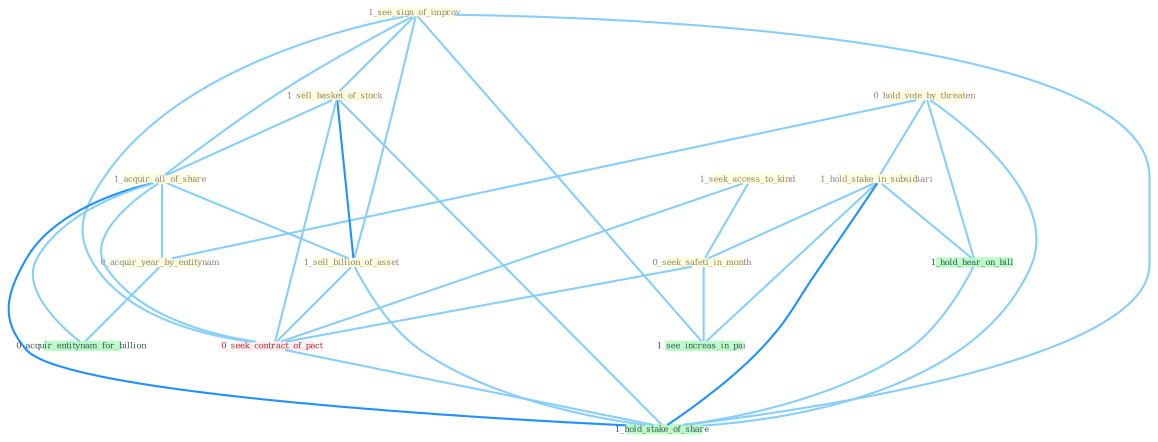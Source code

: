 Graph G{ 
    node
    [shape=polygon,style=filled,width=.5,height=.06,color="#BDFCC9",fixedsize=true,fontsize=4,
    fontcolor="#2f4f4f"];
    {node
    [color="#ffffe0", fontcolor="#8b7d6b"] "1_see_sign_of_improv " "0_hold_vote_by_threaten " "1_hold_stake_in_subsidiari " "1_seek_access_to_kind " "1_sell_basket_of_stock " "0_seek_safeti_in_month " "1_acquir_all_of_share " "1_sell_billion_of_asset " "0_acquir_year_by_entitynam "}
{node [color="#fff0f5", fontcolor="#b22222"] "0_seek_contract_of_pact "}
edge [color="#B0E2FF"];

	"1_see_sign_of_improv " -- "1_sell_basket_of_stock " [w="1", color="#87cefa" ];
	"1_see_sign_of_improv " -- "1_acquir_all_of_share " [w="1", color="#87cefa" ];
	"1_see_sign_of_improv " -- "1_sell_billion_of_asset " [w="1", color="#87cefa" ];
	"1_see_sign_of_improv " -- "0_seek_contract_of_pact " [w="1", color="#87cefa" ];
	"1_see_sign_of_improv " -- "1_see_increas_in_pai " [w="1", color="#87cefa" ];
	"1_see_sign_of_improv " -- "1_hold_stake_of_share " [w="1", color="#87cefa" ];
	"0_hold_vote_by_threaten " -- "1_hold_stake_in_subsidiari " [w="1", color="#87cefa" ];
	"0_hold_vote_by_threaten " -- "0_acquir_year_by_entitynam " [w="1", color="#87cefa" ];
	"0_hold_vote_by_threaten " -- "1_hold_hear_on_bill " [w="1", color="#87cefa" ];
	"0_hold_vote_by_threaten " -- "1_hold_stake_of_share " [w="1", color="#87cefa" ];
	"1_hold_stake_in_subsidiari " -- "0_seek_safeti_in_month " [w="1", color="#87cefa" ];
	"1_hold_stake_in_subsidiari " -- "1_see_increas_in_pai " [w="1", color="#87cefa" ];
	"1_hold_stake_in_subsidiari " -- "1_hold_hear_on_bill " [w="1", color="#87cefa" ];
	"1_hold_stake_in_subsidiari " -- "1_hold_stake_of_share " [w="2", color="#1e90ff" , len=0.8];
	"1_seek_access_to_kind " -- "0_seek_safeti_in_month " [w="1", color="#87cefa" ];
	"1_seek_access_to_kind " -- "0_seek_contract_of_pact " [w="1", color="#87cefa" ];
	"1_sell_basket_of_stock " -- "1_acquir_all_of_share " [w="1", color="#87cefa" ];
	"1_sell_basket_of_stock " -- "1_sell_billion_of_asset " [w="2", color="#1e90ff" , len=0.8];
	"1_sell_basket_of_stock " -- "0_seek_contract_of_pact " [w="1", color="#87cefa" ];
	"1_sell_basket_of_stock " -- "1_hold_stake_of_share " [w="1", color="#87cefa" ];
	"0_seek_safeti_in_month " -- "0_seek_contract_of_pact " [w="1", color="#87cefa" ];
	"0_seek_safeti_in_month " -- "1_see_increas_in_pai " [w="1", color="#87cefa" ];
	"1_acquir_all_of_share " -- "1_sell_billion_of_asset " [w="1", color="#87cefa" ];
	"1_acquir_all_of_share " -- "0_acquir_year_by_entitynam " [w="1", color="#87cefa" ];
	"1_acquir_all_of_share " -- "0_seek_contract_of_pact " [w="1", color="#87cefa" ];
	"1_acquir_all_of_share " -- "0_acquir_entitynam_for_billion " [w="1", color="#87cefa" ];
	"1_acquir_all_of_share " -- "1_hold_stake_of_share " [w="2", color="#1e90ff" , len=0.8];
	"1_sell_billion_of_asset " -- "0_seek_contract_of_pact " [w="1", color="#87cefa" ];
	"1_sell_billion_of_asset " -- "1_hold_stake_of_share " [w="1", color="#87cefa" ];
	"0_acquir_year_by_entitynam " -- "0_acquir_entitynam_for_billion " [w="1", color="#87cefa" ];
	"0_seek_contract_of_pact " -- "1_hold_stake_of_share " [w="1", color="#87cefa" ];
	"1_hold_hear_on_bill " -- "1_hold_stake_of_share " [w="1", color="#87cefa" ];
}